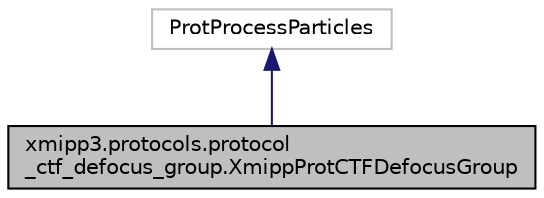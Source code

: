digraph "xmipp3.protocols.protocol_ctf_defocus_group.XmippProtCTFDefocusGroup"
{
  edge [fontname="Helvetica",fontsize="10",labelfontname="Helvetica",labelfontsize="10"];
  node [fontname="Helvetica",fontsize="10",shape=record];
  Node0 [label="xmipp3.protocols.protocol\l_ctf_defocus_group.XmippProtCTFDefocusGroup",height=0.2,width=0.4,color="black", fillcolor="grey75", style="filled", fontcolor="black"];
  Node1 -> Node0 [dir="back",color="midnightblue",fontsize="10",style="solid",fontname="Helvetica"];
  Node1 [label="ProtProcessParticles",height=0.2,width=0.4,color="grey75", fillcolor="white", style="filled"];
}
